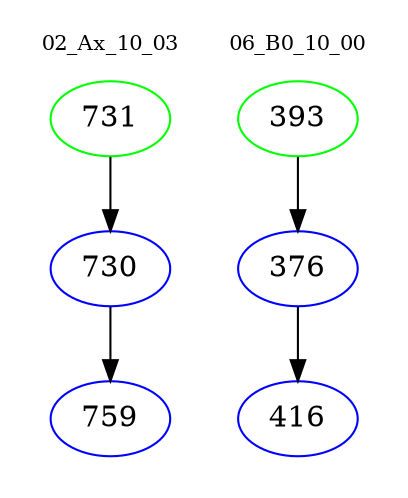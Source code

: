 digraph{
subgraph cluster_0 {
color = white
label = "02_Ax_10_03";
fontsize=10;
T0_731 [label="731", color="green"]
T0_731 -> T0_730 [color="black"]
T0_730 [label="730", color="blue"]
T0_730 -> T0_759 [color="black"]
T0_759 [label="759", color="blue"]
}
subgraph cluster_1 {
color = white
label = "06_B0_10_00";
fontsize=10;
T1_393 [label="393", color="green"]
T1_393 -> T1_376 [color="black"]
T1_376 [label="376", color="blue"]
T1_376 -> T1_416 [color="black"]
T1_416 [label="416", color="blue"]
}
}
